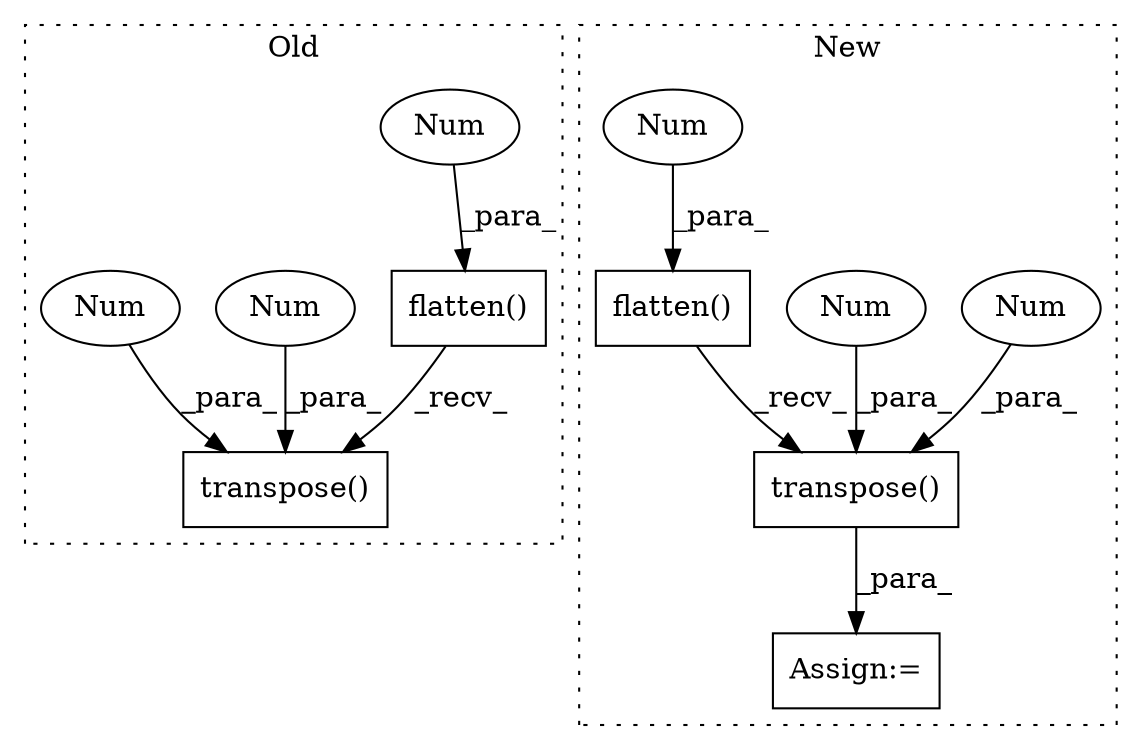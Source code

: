digraph G {
subgraph cluster0 {
1 [label="flatten()" a="75" s="4165,4179" l="13,1" shape="box"];
5 [label="Num" a="76" s="4178" l="1" shape="ellipse"];
8 [label="transpose()" a="75" s="4165,4195" l="26,1" shape="box"];
9 [label="Num" a="76" s="4194" l="1" shape="ellipse"];
10 [label="Num" a="76" s="4191" l="1" shape="ellipse"];
label = "Old";
style="dotted";
}
subgraph cluster1 {
2 [label="transpose()" a="75" s="4246,4280" l="30,1" shape="box"];
3 [label="Num" a="76" s="4276" l="1" shape="ellipse"];
4 [label="Num" a="76" s="4279" l="1" shape="ellipse"];
6 [label="flatten()" a="75" s="4246,4264" l="17,1" shape="box"];
7 [label="Num" a="76" s="4263" l="1" shape="ellipse"];
11 [label="Assign:=" a="68" s="4243" l="3" shape="box"];
label = "New";
style="dotted";
}
1 -> 8 [label="_recv_"];
2 -> 11 [label="_para_"];
3 -> 2 [label="_para_"];
4 -> 2 [label="_para_"];
5 -> 1 [label="_para_"];
6 -> 2 [label="_recv_"];
7 -> 6 [label="_para_"];
9 -> 8 [label="_para_"];
10 -> 8 [label="_para_"];
}